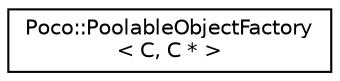 digraph "Graphical Class Hierarchy"
{
 // LATEX_PDF_SIZE
  edge [fontname="Helvetica",fontsize="10",labelfontname="Helvetica",labelfontsize="10"];
  node [fontname="Helvetica",fontsize="10",shape=record];
  rankdir="LR";
  Node0 [label="Poco::PoolableObjectFactory\l\< C, C * \>",height=0.2,width=0.4,color="black", fillcolor="white", style="filled",URL="$classPoco_1_1PoolableObjectFactory.html",tooltip=" "];
}

